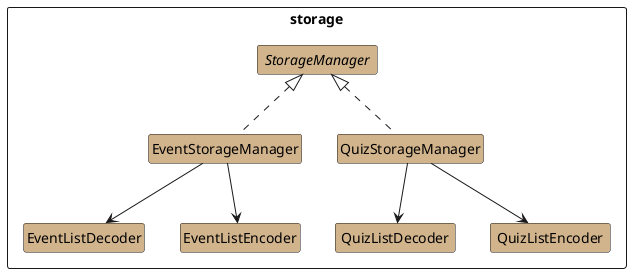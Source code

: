 @startuml
skinparam Shadowing false
skinparam classBackgroundColor Tan
skinparam MinClassWidth 120

package storage <<rectangle>> {
    abstract class StorageManager {
        + StorageManager(:String)
        - createDataFile():boolean
    }

    class EventStorageManager implements StorageManager {
        + EventStorageManager(:String)
        + saveData(:ArrayList<Event>)
        + loadData():EventParameter
        - separateEventsIntoList(:ArrayList<Event>):EventParameter
    }

    class EventListDecoder {
        + EventListDecoder()
        + decodeEventList(:ArrayList<String>):ArrayList<Event>
        - decodeEventFromString(:String):Event
        - parseCca(:String[]):EventCca
        - parseClass(:String[]):EventClass
        - parseTest(:String[]):EventTest
        - parseTuition(:String[]):EventTuition
        - isValidParams(:String, :String, :String)
        - isValidTuition(:String, :String, :String, :String)
    }

    class EventListEncoder {
        + EventListEncoder()
        + encodeEventList(:ArrayList<Event>):ArrayList<String>
        - encodeEventToString(:Event):String
        - isValidParams(:String, :String, :String)
    }

    EventStorageManager --> EventListDecoder
    EventStorageManager --> EventListEncoder


    class QuizStorageManager implements StorageManager {
        + QuizStorageManager(:String)
        + saveData(:ArrayList<Quiz>, :String)
        + loadData():ArrayList<ArrayList<Quiz>
    }

    class QuizListDecoder {
        + decodeQuizList(:ArrayList<String>):ArrayList<Quiz>
        - decodeQuizFromString(:String):Quiz
    }

    class QuizListEncoder {
        + encodeQuizList(:ArrayList<Quiz>):ArrayList<String>
    }

    QuizStorageManager --> QuizListDecoder
    QuizStorageManager --> QuizListEncoder

}

hide circle
hide members

@enduml